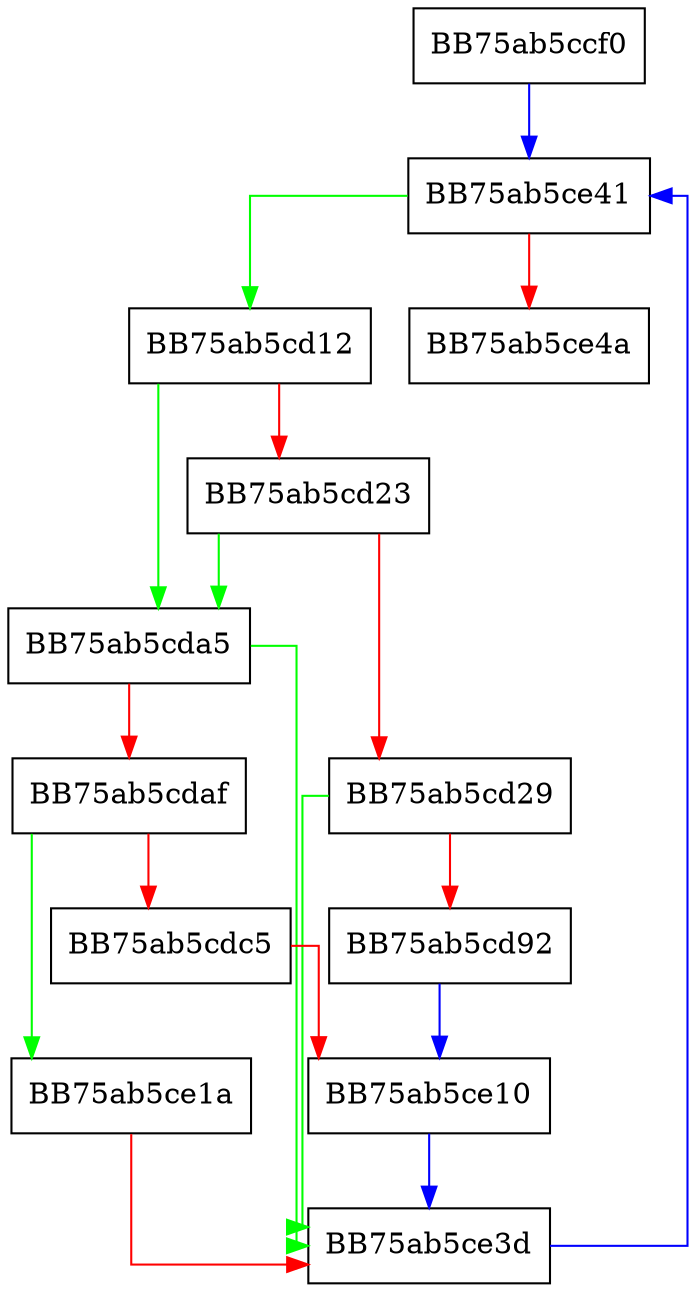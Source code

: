 digraph windowAggFinal {
  node [shape="box"];
  graph [splines=ortho];
  BB75ab5ccf0 -> BB75ab5ce41 [color="blue"];
  BB75ab5cd12 -> BB75ab5cda5 [color="green"];
  BB75ab5cd12 -> BB75ab5cd23 [color="red"];
  BB75ab5cd23 -> BB75ab5cda5 [color="green"];
  BB75ab5cd23 -> BB75ab5cd29 [color="red"];
  BB75ab5cd29 -> BB75ab5ce3d [color="green"];
  BB75ab5cd29 -> BB75ab5cd92 [color="red"];
  BB75ab5cd92 -> BB75ab5ce10 [color="blue"];
  BB75ab5cda5 -> BB75ab5ce3d [color="green"];
  BB75ab5cda5 -> BB75ab5cdaf [color="red"];
  BB75ab5cdaf -> BB75ab5ce1a [color="green"];
  BB75ab5cdaf -> BB75ab5cdc5 [color="red"];
  BB75ab5cdc5 -> BB75ab5ce10 [color="red"];
  BB75ab5ce10 -> BB75ab5ce3d [color="blue"];
  BB75ab5ce1a -> BB75ab5ce3d [color="red"];
  BB75ab5ce3d -> BB75ab5ce41 [color="blue"];
  BB75ab5ce41 -> BB75ab5cd12 [color="green"];
  BB75ab5ce41 -> BB75ab5ce4a [color="red"];
}